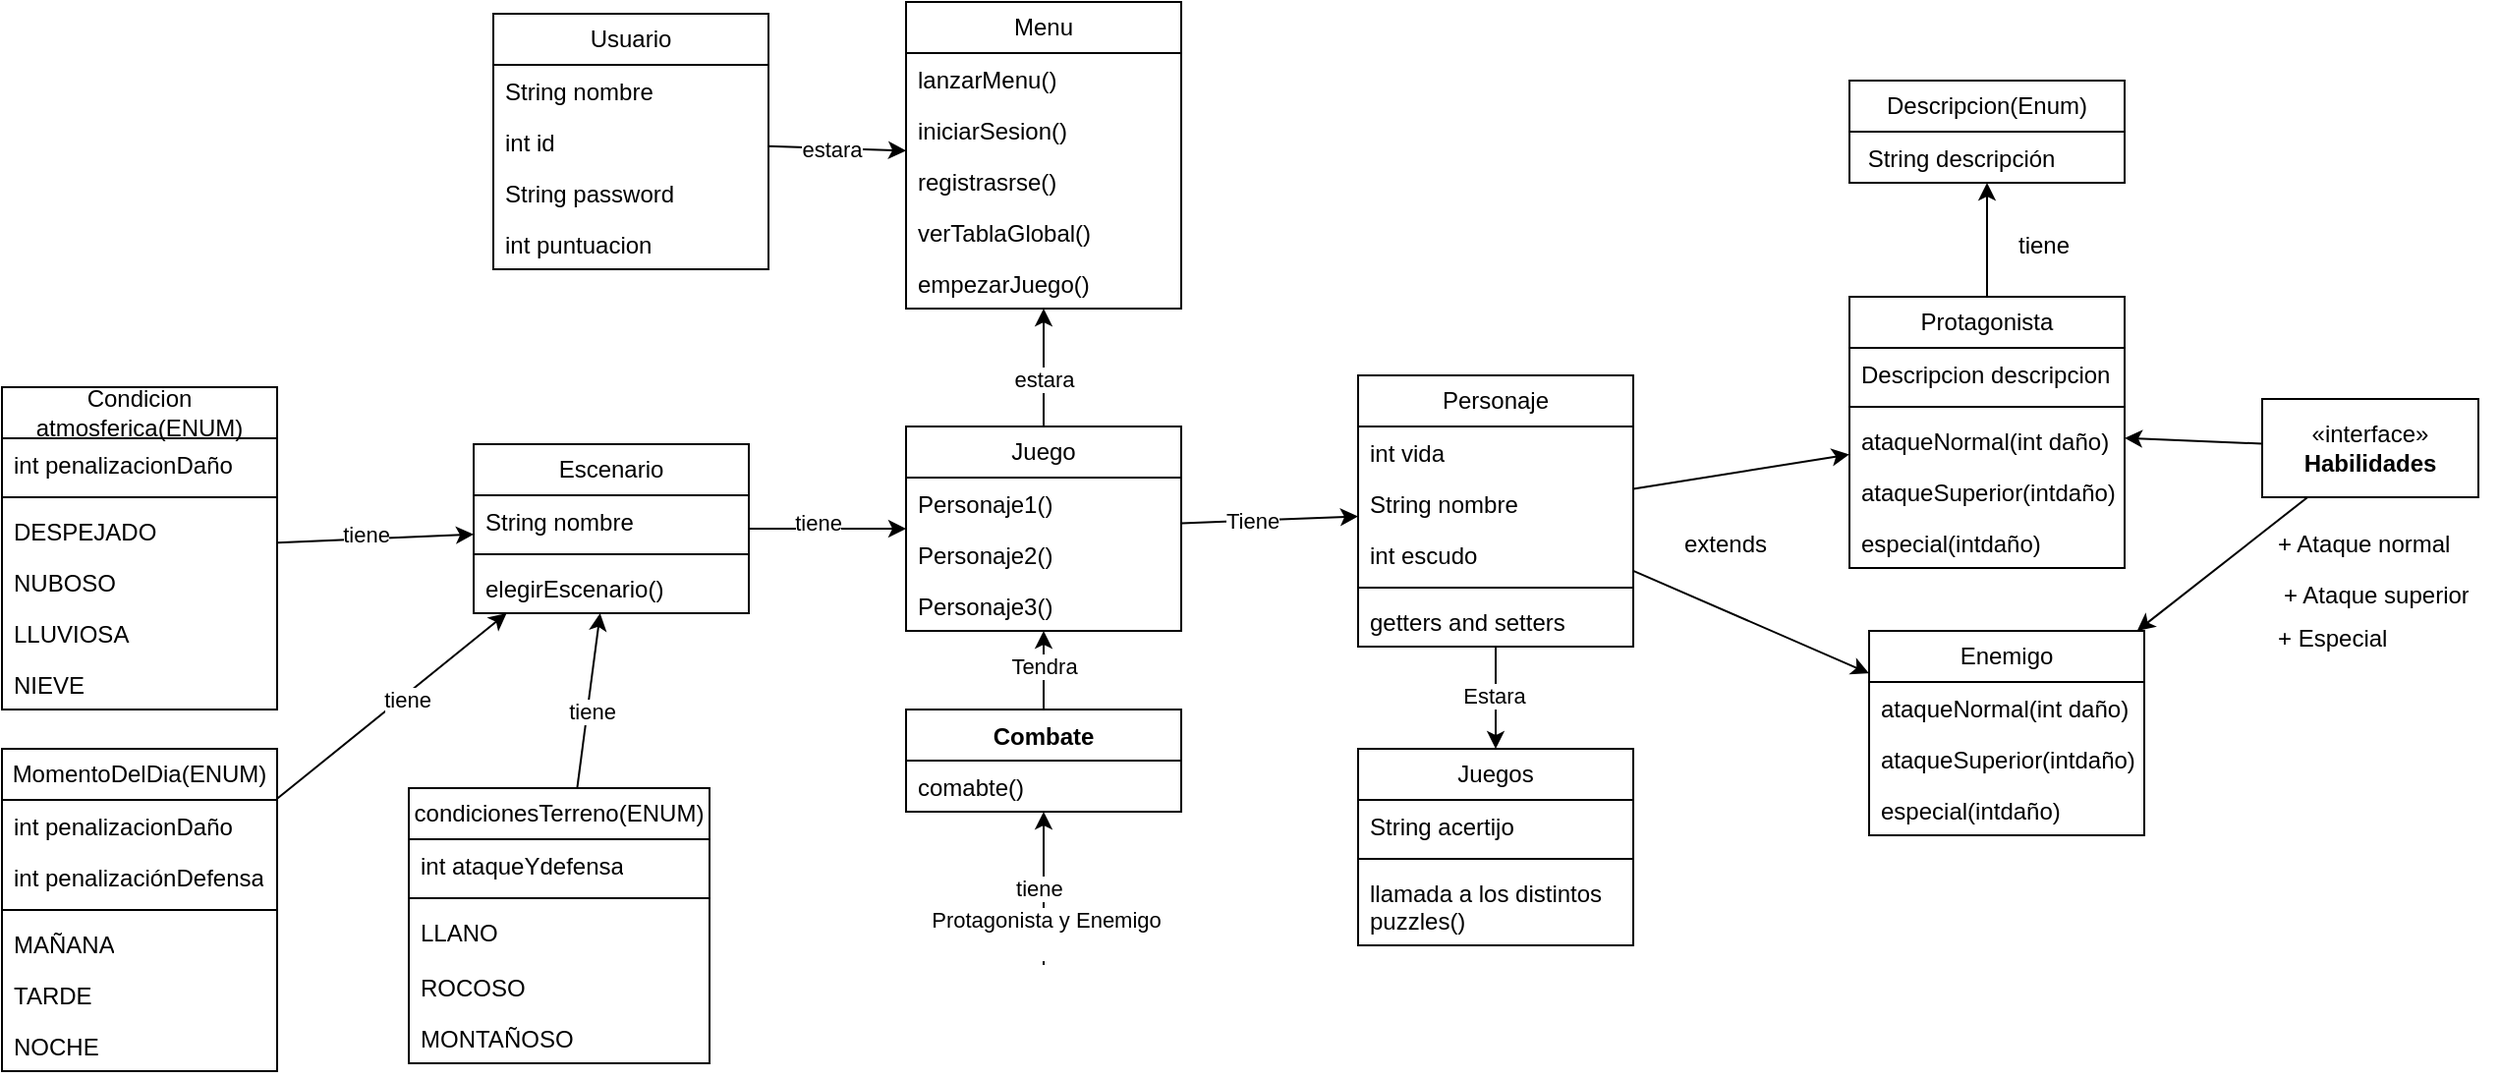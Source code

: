 <mxfile version="24.7.8">
  <diagram id="C5RBs43oDa-KdzZeNtuy" name="Page-1">
    <mxGraphModel dx="1877" dy="1790" grid="1" gridSize="10" guides="1" tooltips="1" connect="1" arrows="1" fold="1" page="1" pageScale="1" pageWidth="827" pageHeight="1169" math="0" shadow="0">
      <root>
        <mxCell id="WIyWlLk6GJQsqaUBKTNV-0" />
        <mxCell id="WIyWlLk6GJQsqaUBKTNV-1" parent="WIyWlLk6GJQsqaUBKTNV-0" />
        <mxCell id="pbnCbWLpKiS--mXG2L02-18" value="Personaje" style="swimlane;fontStyle=0;childLayout=stackLayout;horizontal=1;startSize=26;fillColor=none;horizontalStack=0;resizeParent=1;resizeParentMax=0;resizeLast=0;collapsible=1;marginBottom=0;whiteSpace=wrap;html=1;" vertex="1" parent="WIyWlLk6GJQsqaUBKTNV-1">
          <mxGeometry x="70" y="130" width="140" height="138" as="geometry" />
        </mxCell>
        <mxCell id="pbnCbWLpKiS--mXG2L02-19" value="int vida" style="text;strokeColor=none;fillColor=none;align=left;verticalAlign=top;spacingLeft=4;spacingRight=4;overflow=hidden;rotatable=0;points=[[0,0.5],[1,0.5]];portConstraint=eastwest;whiteSpace=wrap;html=1;" vertex="1" parent="pbnCbWLpKiS--mXG2L02-18">
          <mxGeometry y="26" width="140" height="26" as="geometry" />
        </mxCell>
        <mxCell id="pbnCbWLpKiS--mXG2L02-54" value="String nombre" style="text;strokeColor=none;fillColor=none;align=left;verticalAlign=top;spacingLeft=4;spacingRight=4;overflow=hidden;rotatable=0;points=[[0,0.5],[1,0.5]];portConstraint=eastwest;whiteSpace=wrap;html=1;" vertex="1" parent="pbnCbWLpKiS--mXG2L02-18">
          <mxGeometry y="52" width="140" height="26" as="geometry" />
        </mxCell>
        <mxCell id="pbnCbWLpKiS--mXG2L02-20" value="int escudo" style="text;strokeColor=none;fillColor=none;align=left;verticalAlign=top;spacingLeft=4;spacingRight=4;overflow=hidden;rotatable=0;points=[[0,0.5],[1,0.5]];portConstraint=eastwest;whiteSpace=wrap;html=1;" vertex="1" parent="pbnCbWLpKiS--mXG2L02-18">
          <mxGeometry y="78" width="140" height="26" as="geometry" />
        </mxCell>
        <mxCell id="pbnCbWLpKiS--mXG2L02-55" value="" style="line;strokeWidth=1;fillColor=none;align=left;verticalAlign=middle;spacingTop=-1;spacingLeft=3;spacingRight=3;rotatable=0;labelPosition=right;points=[];portConstraint=eastwest;strokeColor=inherit;" vertex="1" parent="pbnCbWLpKiS--mXG2L02-18">
          <mxGeometry y="104" width="140" height="8" as="geometry" />
        </mxCell>
        <mxCell id="pbnCbWLpKiS--mXG2L02-56" value="getters and setters" style="text;strokeColor=none;fillColor=none;align=left;verticalAlign=top;spacingLeft=4;spacingRight=4;overflow=hidden;rotatable=0;points=[[0,0.5],[1,0.5]];portConstraint=eastwest;whiteSpace=wrap;html=1;" vertex="1" parent="pbnCbWLpKiS--mXG2L02-18">
          <mxGeometry y="112" width="140" height="26" as="geometry" />
        </mxCell>
        <mxCell id="pbnCbWLpKiS--mXG2L02-60" style="edgeStyle=orthogonalEdgeStyle;rounded=0;orthogonalLoop=1;jettySize=auto;html=1;exitX=0.5;exitY=0;exitDx=0;exitDy=0;" edge="1" parent="WIyWlLk6GJQsqaUBKTNV-1" source="pbnCbWLpKiS--mXG2L02-22" target="pbnCbWLpKiS--mXG2L02-37">
          <mxGeometry relative="1" as="geometry" />
        </mxCell>
        <mxCell id="pbnCbWLpKiS--mXG2L02-22" value="Protagonista" style="swimlane;fontStyle=0;childLayout=stackLayout;horizontal=1;startSize=26;fillColor=none;horizontalStack=0;resizeParent=1;resizeParentMax=0;resizeLast=0;collapsible=1;marginBottom=0;whiteSpace=wrap;html=1;" vertex="1" parent="WIyWlLk6GJQsqaUBKTNV-1">
          <mxGeometry x="320" y="90" width="140" height="138" as="geometry" />
        </mxCell>
        <mxCell id="pbnCbWLpKiS--mXG2L02-61" value="Descripcion descripcion" style="text;strokeColor=none;fillColor=none;align=left;verticalAlign=top;spacingLeft=4;spacingRight=4;overflow=hidden;rotatable=0;points=[[0,0.5],[1,0.5]];portConstraint=eastwest;whiteSpace=wrap;html=1;" vertex="1" parent="pbnCbWLpKiS--mXG2L02-22">
          <mxGeometry y="26" width="140" height="26" as="geometry" />
        </mxCell>
        <mxCell id="pbnCbWLpKiS--mXG2L02-62" value="" style="line;strokeWidth=1;fillColor=none;align=left;verticalAlign=middle;spacingTop=-1;spacingLeft=3;spacingRight=3;rotatable=0;labelPosition=right;points=[];portConstraint=eastwest;strokeColor=inherit;" vertex="1" parent="pbnCbWLpKiS--mXG2L02-22">
          <mxGeometry y="52" width="140" height="8" as="geometry" />
        </mxCell>
        <mxCell id="pbnCbWLpKiS--mXG2L02-63" value="ataqueNormal(int daño)" style="text;strokeColor=none;fillColor=none;align=left;verticalAlign=top;spacingLeft=4;spacingRight=4;overflow=hidden;rotatable=0;points=[[0,0.5],[1,0.5]];portConstraint=eastwest;whiteSpace=wrap;html=1;" vertex="1" parent="pbnCbWLpKiS--mXG2L02-22">
          <mxGeometry y="60" width="140" height="26" as="geometry" />
        </mxCell>
        <mxCell id="pbnCbWLpKiS--mXG2L02-64" value="ataqueSuperior(intdaño)&lt;div&gt;&lt;br&gt;&lt;/div&gt;" style="text;strokeColor=none;fillColor=none;align=left;verticalAlign=top;spacingLeft=4;spacingRight=4;overflow=hidden;rotatable=0;points=[[0,0.5],[1,0.5]];portConstraint=eastwest;whiteSpace=wrap;html=1;" vertex="1" parent="pbnCbWLpKiS--mXG2L02-22">
          <mxGeometry y="86" width="140" height="26" as="geometry" />
        </mxCell>
        <mxCell id="pbnCbWLpKiS--mXG2L02-65" value="especial(intdaño)" style="text;strokeColor=none;fillColor=none;align=left;verticalAlign=top;spacingLeft=4;spacingRight=4;overflow=hidden;rotatable=0;points=[[0,0.5],[1,0.5]];portConstraint=eastwest;whiteSpace=wrap;html=1;" vertex="1" parent="pbnCbWLpKiS--mXG2L02-22">
          <mxGeometry y="112" width="140" height="26" as="geometry" />
        </mxCell>
        <mxCell id="pbnCbWLpKiS--mXG2L02-27" value="" style="endArrow=classic;html=1;rounded=0;" edge="1" parent="WIyWlLk6GJQsqaUBKTNV-1" source="pbnCbWLpKiS--mXG2L02-18" target="pbnCbWLpKiS--mXG2L02-22">
          <mxGeometry width="50" height="50" relative="1" as="geometry">
            <mxPoint x="210" y="160" as="sourcePoint" />
            <mxPoint x="260" y="110" as="targetPoint" />
          </mxGeometry>
        </mxCell>
        <mxCell id="pbnCbWLpKiS--mXG2L02-28" value="extends" style="text;strokeColor=none;fillColor=none;align=left;verticalAlign=top;spacingLeft=4;spacingRight=4;overflow=hidden;rotatable=0;points=[[0,0.5],[1,0.5]];portConstraint=eastwest;whiteSpace=wrap;html=1;" vertex="1" parent="WIyWlLk6GJQsqaUBKTNV-1">
          <mxGeometry x="230" y="202" width="58" height="26" as="geometry" />
        </mxCell>
        <mxCell id="pbnCbWLpKiS--mXG2L02-37" value="Descripcion(Enum)" style="swimlane;fontStyle=0;childLayout=stackLayout;horizontal=1;startSize=26;fillColor=none;horizontalStack=0;resizeParent=1;resizeParentMax=0;resizeLast=0;collapsible=1;marginBottom=0;whiteSpace=wrap;html=1;" vertex="1" parent="WIyWlLk6GJQsqaUBKTNV-1">
          <mxGeometry x="320" y="-20" width="140" height="52" as="geometry" />
        </mxCell>
        <mxCell id="pbnCbWLpKiS--mXG2L02-40" value="&amp;nbsp;String descripción" style="text;strokeColor=none;fillColor=none;align=left;verticalAlign=top;spacingLeft=4;spacingRight=4;overflow=hidden;rotatable=0;points=[[0,0.5],[1,0.5]];portConstraint=eastwest;whiteSpace=wrap;html=1;" vertex="1" parent="pbnCbWLpKiS--mXG2L02-37">
          <mxGeometry y="26" width="140" height="26" as="geometry" />
        </mxCell>
        <mxCell id="pbnCbWLpKiS--mXG2L02-41" value="Enemigo" style="swimlane;fontStyle=0;childLayout=stackLayout;horizontal=1;startSize=26;fillColor=none;horizontalStack=0;resizeParent=1;resizeParentMax=0;resizeLast=0;collapsible=1;marginBottom=0;whiteSpace=wrap;html=1;" vertex="1" parent="WIyWlLk6GJQsqaUBKTNV-1">
          <mxGeometry x="330" y="260" width="140" height="104" as="geometry" />
        </mxCell>
        <mxCell id="pbnCbWLpKiS--mXG2L02-66" value="ataqueNormal(int daño)" style="text;strokeColor=none;fillColor=none;align=left;verticalAlign=top;spacingLeft=4;spacingRight=4;overflow=hidden;rotatable=0;points=[[0,0.5],[1,0.5]];portConstraint=eastwest;whiteSpace=wrap;html=1;" vertex="1" parent="pbnCbWLpKiS--mXG2L02-41">
          <mxGeometry y="26" width="140" height="26" as="geometry" />
        </mxCell>
        <mxCell id="pbnCbWLpKiS--mXG2L02-67" value="ataqueSuperior(intdaño)&lt;div&gt;&lt;br&gt;&lt;/div&gt;" style="text;strokeColor=none;fillColor=none;align=left;verticalAlign=top;spacingLeft=4;spacingRight=4;overflow=hidden;rotatable=0;points=[[0,0.5],[1,0.5]];portConstraint=eastwest;whiteSpace=wrap;html=1;" vertex="1" parent="pbnCbWLpKiS--mXG2L02-41">
          <mxGeometry y="52" width="140" height="26" as="geometry" />
        </mxCell>
        <mxCell id="pbnCbWLpKiS--mXG2L02-68" value="especial(intdaño)" style="text;strokeColor=none;fillColor=none;align=left;verticalAlign=top;spacingLeft=4;spacingRight=4;overflow=hidden;rotatable=0;points=[[0,0.5],[1,0.5]];portConstraint=eastwest;whiteSpace=wrap;html=1;" vertex="1" parent="pbnCbWLpKiS--mXG2L02-41">
          <mxGeometry y="78" width="140" height="26" as="geometry" />
        </mxCell>
        <mxCell id="pbnCbWLpKiS--mXG2L02-45" value="" style="endArrow=classic;html=1;rounded=0;" edge="1" parent="WIyWlLk6GJQsqaUBKTNV-1" source="pbnCbWLpKiS--mXG2L02-18" target="pbnCbWLpKiS--mXG2L02-41">
          <mxGeometry width="50" height="50" relative="1" as="geometry">
            <mxPoint x="210" y="230" as="sourcePoint" />
            <mxPoint x="260" y="180" as="targetPoint" />
          </mxGeometry>
        </mxCell>
        <mxCell id="pbnCbWLpKiS--mXG2L02-47" value="«interface»&lt;br&gt;&lt;b&gt;Habilidades&lt;/b&gt;" style="html=1;whiteSpace=wrap;" vertex="1" parent="WIyWlLk6GJQsqaUBKTNV-1">
          <mxGeometry x="530" y="142" width="110" height="50" as="geometry" />
        </mxCell>
        <mxCell id="pbnCbWLpKiS--mXG2L02-48" value="" style="endArrow=classic;html=1;rounded=0;" edge="1" parent="WIyWlLk6GJQsqaUBKTNV-1" source="pbnCbWLpKiS--mXG2L02-47" target="pbnCbWLpKiS--mXG2L02-41">
          <mxGeometry width="50" height="50" relative="1" as="geometry">
            <mxPoint x="480" y="200" as="sourcePoint" />
            <mxPoint x="530" y="150" as="targetPoint" />
          </mxGeometry>
        </mxCell>
        <mxCell id="pbnCbWLpKiS--mXG2L02-49" value="" style="endArrow=classic;html=1;rounded=0;" edge="1" parent="WIyWlLk6GJQsqaUBKTNV-1" source="pbnCbWLpKiS--mXG2L02-47" target="pbnCbWLpKiS--mXG2L02-22">
          <mxGeometry width="50" height="50" relative="1" as="geometry">
            <mxPoint x="470" y="130" as="sourcePoint" />
            <mxPoint x="520" y="80" as="targetPoint" />
          </mxGeometry>
        </mxCell>
        <mxCell id="pbnCbWLpKiS--mXG2L02-51" value="+ Ataque normal" style="text;strokeColor=none;fillColor=none;align=left;verticalAlign=top;spacingLeft=4;spacingRight=4;overflow=hidden;rotatable=0;points=[[0,0.5],[1,0.5]];portConstraint=eastwest;whiteSpace=wrap;html=1;" vertex="1" parent="WIyWlLk6GJQsqaUBKTNV-1">
          <mxGeometry x="532" y="202" width="100" height="26" as="geometry" />
        </mxCell>
        <mxCell id="pbnCbWLpKiS--mXG2L02-52" value="+ Ataque superior" style="text;strokeColor=none;fillColor=none;align=left;verticalAlign=top;spacingLeft=4;spacingRight=4;overflow=hidden;rotatable=0;points=[[0,0.5],[1,0.5]];portConstraint=eastwest;whiteSpace=wrap;html=1;" vertex="1" parent="WIyWlLk6GJQsqaUBKTNV-1">
          <mxGeometry x="535" y="228" width="115" height="22" as="geometry" />
        </mxCell>
        <mxCell id="pbnCbWLpKiS--mXG2L02-53" value="+ Especial" style="text;strokeColor=none;fillColor=none;align=left;verticalAlign=top;spacingLeft=4;spacingRight=4;overflow=hidden;rotatable=0;points=[[0,0.5],[1,0.5]];portConstraint=eastwest;whiteSpace=wrap;html=1;" vertex="1" parent="WIyWlLk6GJQsqaUBKTNV-1">
          <mxGeometry x="532" y="250" width="100" height="26" as="geometry" />
        </mxCell>
        <mxCell id="pbnCbWLpKiS--mXG2L02-59" value="tiene&lt;div&gt;&lt;br&gt;&lt;/div&gt;" style="text;strokeColor=none;fillColor=none;align=left;verticalAlign=top;spacingLeft=4;spacingRight=4;overflow=hidden;rotatable=0;points=[[0,0.5],[1,0.5]];portConstraint=eastwest;whiteSpace=wrap;html=1;" vertex="1" parent="WIyWlLk6GJQsqaUBKTNV-1">
          <mxGeometry x="400" y="50" width="100" height="26" as="geometry" />
        </mxCell>
        <mxCell id="pbnCbWLpKiS--mXG2L02-73" value="Juegos" style="swimlane;fontStyle=0;childLayout=stackLayout;horizontal=1;startSize=26;fillColor=none;horizontalStack=0;resizeParent=1;resizeParentMax=0;resizeLast=0;collapsible=1;marginBottom=0;whiteSpace=wrap;html=1;" vertex="1" parent="WIyWlLk6GJQsqaUBKTNV-1">
          <mxGeometry x="70" y="320" width="140" height="100" as="geometry" />
        </mxCell>
        <mxCell id="pbnCbWLpKiS--mXG2L02-74" value="String acertijo" style="text;strokeColor=none;fillColor=none;align=left;verticalAlign=top;spacingLeft=4;spacingRight=4;overflow=hidden;rotatable=0;points=[[0,0.5],[1,0.5]];portConstraint=eastwest;whiteSpace=wrap;html=1;" vertex="1" parent="pbnCbWLpKiS--mXG2L02-73">
          <mxGeometry y="26" width="140" height="26" as="geometry" />
        </mxCell>
        <mxCell id="pbnCbWLpKiS--mXG2L02-78" value="" style="line;strokeWidth=1;fillColor=none;align=left;verticalAlign=middle;spacingTop=-1;spacingLeft=3;spacingRight=3;rotatable=0;labelPosition=right;points=[];portConstraint=eastwest;strokeColor=inherit;" vertex="1" parent="pbnCbWLpKiS--mXG2L02-73">
          <mxGeometry y="52" width="140" height="8" as="geometry" />
        </mxCell>
        <mxCell id="pbnCbWLpKiS--mXG2L02-76" value="llamada a los distintos puzzles()" style="text;strokeColor=none;fillColor=none;align=left;verticalAlign=top;spacingLeft=4;spacingRight=4;overflow=hidden;rotatable=0;points=[[0,0.5],[1,0.5]];portConstraint=eastwest;whiteSpace=wrap;html=1;" vertex="1" parent="pbnCbWLpKiS--mXG2L02-73">
          <mxGeometry y="60" width="140" height="40" as="geometry" />
        </mxCell>
        <mxCell id="pbnCbWLpKiS--mXG2L02-79" value="" style="endArrow=classic;html=1;rounded=0;" edge="1" parent="WIyWlLk6GJQsqaUBKTNV-1" source="pbnCbWLpKiS--mXG2L02-18" target="pbnCbWLpKiS--mXG2L02-73">
          <mxGeometry width="50" height="50" relative="1" as="geometry">
            <mxPoint x="30" y="350" as="sourcePoint" />
            <mxPoint x="80" y="300" as="targetPoint" />
          </mxGeometry>
        </mxCell>
        <mxCell id="pbnCbWLpKiS--mXG2L02-80" value="Estara" style="edgeLabel;html=1;align=center;verticalAlign=middle;resizable=0;points=[];" vertex="1" connectable="0" parent="pbnCbWLpKiS--mXG2L02-79">
          <mxGeometry x="-0.054" y="-1" relative="1" as="geometry">
            <mxPoint as="offset" />
          </mxGeometry>
        </mxCell>
        <mxCell id="pbnCbWLpKiS--mXG2L02-81" value="Menu" style="swimlane;fontStyle=0;childLayout=stackLayout;horizontal=1;startSize=26;fillColor=none;horizontalStack=0;resizeParent=1;resizeParentMax=0;resizeLast=0;collapsible=1;marginBottom=0;whiteSpace=wrap;html=1;" vertex="1" parent="WIyWlLk6GJQsqaUBKTNV-1">
          <mxGeometry x="-160" y="-60" width="140" height="156" as="geometry" />
        </mxCell>
        <mxCell id="pbnCbWLpKiS--mXG2L02-82" value="lanzarMenu()" style="text;strokeColor=none;fillColor=none;align=left;verticalAlign=top;spacingLeft=4;spacingRight=4;overflow=hidden;rotatable=0;points=[[0,0.5],[1,0.5]];portConstraint=eastwest;whiteSpace=wrap;html=1;" vertex="1" parent="pbnCbWLpKiS--mXG2L02-81">
          <mxGeometry y="26" width="140" height="26" as="geometry" />
        </mxCell>
        <mxCell id="pbnCbWLpKiS--mXG2L02-87" value="iniciarSesion()" style="text;strokeColor=none;fillColor=none;align=left;verticalAlign=top;spacingLeft=4;spacingRight=4;overflow=hidden;rotatable=0;points=[[0,0.5],[1,0.5]];portConstraint=eastwest;whiteSpace=wrap;html=1;" vertex="1" parent="pbnCbWLpKiS--mXG2L02-81">
          <mxGeometry y="52" width="140" height="26" as="geometry" />
        </mxCell>
        <mxCell id="pbnCbWLpKiS--mXG2L02-88" value="registrasrse()" style="text;strokeColor=none;fillColor=none;align=left;verticalAlign=top;spacingLeft=4;spacingRight=4;overflow=hidden;rotatable=0;points=[[0,0.5],[1,0.5]];portConstraint=eastwest;whiteSpace=wrap;html=1;" vertex="1" parent="pbnCbWLpKiS--mXG2L02-81">
          <mxGeometry y="78" width="140" height="26" as="geometry" />
        </mxCell>
        <mxCell id="pbnCbWLpKiS--mXG2L02-89" value="verTablaGlobal()" style="text;strokeColor=none;fillColor=none;align=left;verticalAlign=top;spacingLeft=4;spacingRight=4;overflow=hidden;rotatable=0;points=[[0,0.5],[1,0.5]];portConstraint=eastwest;whiteSpace=wrap;html=1;" vertex="1" parent="pbnCbWLpKiS--mXG2L02-81">
          <mxGeometry y="104" width="140" height="26" as="geometry" />
        </mxCell>
        <mxCell id="pbnCbWLpKiS--mXG2L02-86" value="empezarJuego()" style="text;strokeColor=none;fillColor=none;align=left;verticalAlign=top;spacingLeft=4;spacingRight=4;overflow=hidden;rotatable=0;points=[[0,0.5],[1,0.5]];portConstraint=eastwest;whiteSpace=wrap;html=1;" vertex="1" parent="pbnCbWLpKiS--mXG2L02-81">
          <mxGeometry y="130" width="140" height="26" as="geometry" />
        </mxCell>
        <mxCell id="pbnCbWLpKiS--mXG2L02-90" value="Usuario" style="swimlane;fontStyle=0;childLayout=stackLayout;horizontal=1;startSize=26;fillColor=none;horizontalStack=0;resizeParent=1;resizeParentMax=0;resizeLast=0;collapsible=1;marginBottom=0;whiteSpace=wrap;html=1;" vertex="1" parent="WIyWlLk6GJQsqaUBKTNV-1">
          <mxGeometry x="-370" y="-54" width="140" height="130" as="geometry" />
        </mxCell>
        <mxCell id="pbnCbWLpKiS--mXG2L02-91" value="String nombre" style="text;strokeColor=none;fillColor=none;align=left;verticalAlign=top;spacingLeft=4;spacingRight=4;overflow=hidden;rotatable=0;points=[[0,0.5],[1,0.5]];portConstraint=eastwest;whiteSpace=wrap;html=1;" vertex="1" parent="pbnCbWLpKiS--mXG2L02-90">
          <mxGeometry y="26" width="140" height="26" as="geometry" />
        </mxCell>
        <mxCell id="pbnCbWLpKiS--mXG2L02-92" value="int id" style="text;strokeColor=none;fillColor=none;align=left;verticalAlign=top;spacingLeft=4;spacingRight=4;overflow=hidden;rotatable=0;points=[[0,0.5],[1,0.5]];portConstraint=eastwest;whiteSpace=wrap;html=1;" vertex="1" parent="pbnCbWLpKiS--mXG2L02-90">
          <mxGeometry y="52" width="140" height="26" as="geometry" />
        </mxCell>
        <mxCell id="pbnCbWLpKiS--mXG2L02-93" value="String password" style="text;strokeColor=none;fillColor=none;align=left;verticalAlign=top;spacingLeft=4;spacingRight=4;overflow=hidden;rotatable=0;points=[[0,0.5],[1,0.5]];portConstraint=eastwest;whiteSpace=wrap;html=1;" vertex="1" parent="pbnCbWLpKiS--mXG2L02-90">
          <mxGeometry y="78" width="140" height="26" as="geometry" />
        </mxCell>
        <mxCell id="pbnCbWLpKiS--mXG2L02-94" value="int puntuacion" style="text;strokeColor=none;fillColor=none;align=left;verticalAlign=top;spacingLeft=4;spacingRight=4;overflow=hidden;rotatable=0;points=[[0,0.5],[1,0.5]];portConstraint=eastwest;whiteSpace=wrap;html=1;" vertex="1" parent="pbnCbWLpKiS--mXG2L02-90">
          <mxGeometry y="104" width="140" height="26" as="geometry" />
        </mxCell>
        <mxCell id="pbnCbWLpKiS--mXG2L02-96" value="" style="endArrow=classic;html=1;rounded=0;" edge="1" parent="WIyWlLk6GJQsqaUBKTNV-1" source="pbnCbWLpKiS--mXG2L02-90" target="pbnCbWLpKiS--mXG2L02-81">
          <mxGeometry width="50" height="50" relative="1" as="geometry">
            <mxPoint x="-10" y="30" as="sourcePoint" />
            <mxPoint x="40" y="-20" as="targetPoint" />
          </mxGeometry>
        </mxCell>
        <mxCell id="pbnCbWLpKiS--mXG2L02-97" value="estara" style="edgeLabel;html=1;align=center;verticalAlign=middle;resizable=0;points=[];" vertex="1" connectable="0" parent="pbnCbWLpKiS--mXG2L02-96">
          <mxGeometry x="-0.095" relative="1" as="geometry">
            <mxPoint as="offset" />
          </mxGeometry>
        </mxCell>
        <mxCell id="pbnCbWLpKiS--mXG2L02-98" value="Juego" style="swimlane;fontStyle=0;childLayout=stackLayout;horizontal=1;startSize=26;fillColor=none;horizontalStack=0;resizeParent=1;resizeParentMax=0;resizeLast=0;collapsible=1;marginBottom=0;whiteSpace=wrap;html=1;" vertex="1" parent="WIyWlLk6GJQsqaUBKTNV-1">
          <mxGeometry x="-160" y="156" width="140" height="104" as="geometry" />
        </mxCell>
        <mxCell id="pbnCbWLpKiS--mXG2L02-99" value="Personaje1()" style="text;strokeColor=none;fillColor=none;align=left;verticalAlign=top;spacingLeft=4;spacingRight=4;overflow=hidden;rotatable=0;points=[[0,0.5],[1,0.5]];portConstraint=eastwest;whiteSpace=wrap;html=1;" vertex="1" parent="pbnCbWLpKiS--mXG2L02-98">
          <mxGeometry y="26" width="140" height="26" as="geometry" />
        </mxCell>
        <mxCell id="pbnCbWLpKiS--mXG2L02-110" value="Personaje2()" style="text;strokeColor=none;fillColor=none;align=left;verticalAlign=top;spacingLeft=4;spacingRight=4;overflow=hidden;rotatable=0;points=[[0,0.5],[1,0.5]];portConstraint=eastwest;whiteSpace=wrap;html=1;" vertex="1" parent="pbnCbWLpKiS--mXG2L02-98">
          <mxGeometry y="52" width="140" height="26" as="geometry" />
        </mxCell>
        <mxCell id="pbnCbWLpKiS--mXG2L02-111" value="Personaje3()" style="text;strokeColor=none;fillColor=none;align=left;verticalAlign=top;spacingLeft=4;spacingRight=4;overflow=hidden;rotatable=0;points=[[0,0.5],[1,0.5]];portConstraint=eastwest;whiteSpace=wrap;html=1;" vertex="1" parent="pbnCbWLpKiS--mXG2L02-98">
          <mxGeometry y="78" width="140" height="26" as="geometry" />
        </mxCell>
        <mxCell id="pbnCbWLpKiS--mXG2L02-103" value="" style="endArrow=classic;html=1;rounded=0;" edge="1" parent="WIyWlLk6GJQsqaUBKTNV-1" source="pbnCbWLpKiS--mXG2L02-98" target="pbnCbWLpKiS--mXG2L02-81">
          <mxGeometry width="50" height="50" relative="1" as="geometry">
            <mxPoint x="-210" y="170" as="sourcePoint" />
            <mxPoint x="-160" y="120" as="targetPoint" />
          </mxGeometry>
        </mxCell>
        <mxCell id="pbnCbWLpKiS--mXG2L02-104" value="estara" style="edgeLabel;html=1;align=center;verticalAlign=middle;resizable=0;points=[];" vertex="1" connectable="0" parent="pbnCbWLpKiS--mXG2L02-103">
          <mxGeometry x="-0.187" relative="1" as="geometry">
            <mxPoint as="offset" />
          </mxGeometry>
        </mxCell>
        <mxCell id="pbnCbWLpKiS--mXG2L02-105" value="Combate" style="swimlane;fontStyle=1;align=center;verticalAlign=top;childLayout=stackLayout;horizontal=1;startSize=26;horizontalStack=0;resizeParent=1;resizeParentMax=0;resizeLast=0;collapsible=1;marginBottom=0;whiteSpace=wrap;html=1;" vertex="1" parent="WIyWlLk6GJQsqaUBKTNV-1">
          <mxGeometry x="-160" y="300" width="140" height="52" as="geometry" />
        </mxCell>
        <mxCell id="pbnCbWLpKiS--mXG2L02-106" value="comabte()" style="text;strokeColor=none;fillColor=none;align=left;verticalAlign=top;spacingLeft=4;spacingRight=4;overflow=hidden;rotatable=0;points=[[0,0.5],[1,0.5]];portConstraint=eastwest;whiteSpace=wrap;html=1;" vertex="1" parent="pbnCbWLpKiS--mXG2L02-105">
          <mxGeometry y="26" width="140" height="26" as="geometry" />
        </mxCell>
        <mxCell id="pbnCbWLpKiS--mXG2L02-112" value="" style="endArrow=classic;html=1;rounded=0;" edge="1" parent="WIyWlLk6GJQsqaUBKTNV-1" source="pbnCbWLpKiS--mXG2L02-105" target="pbnCbWLpKiS--mXG2L02-98">
          <mxGeometry width="50" height="50" relative="1" as="geometry">
            <mxPoint x="-220" y="300" as="sourcePoint" />
            <mxPoint x="-170" y="250" as="targetPoint" />
          </mxGeometry>
        </mxCell>
        <mxCell id="pbnCbWLpKiS--mXG2L02-113" value="Tendra" style="edgeLabel;html=1;align=center;verticalAlign=middle;resizable=0;points=[];" vertex="1" connectable="0" parent="pbnCbWLpKiS--mXG2L02-112">
          <mxGeometry x="0.12" relative="1" as="geometry">
            <mxPoint as="offset" />
          </mxGeometry>
        </mxCell>
        <mxCell id="pbnCbWLpKiS--mXG2L02-118" value="" style="endArrow=classic;html=1;rounded=0;" edge="1" parent="WIyWlLk6GJQsqaUBKTNV-1" source="pbnCbWLpKiS--mXG2L02-98" target="pbnCbWLpKiS--mXG2L02-18">
          <mxGeometry width="50" height="50" relative="1" as="geometry">
            <mxPoint y="190" as="sourcePoint" />
            <mxPoint x="50" y="140" as="targetPoint" />
            <Array as="points" />
          </mxGeometry>
        </mxCell>
        <mxCell id="pbnCbWLpKiS--mXG2L02-119" value="Tiene" style="edgeLabel;html=1;align=center;verticalAlign=middle;resizable=0;points=[];" vertex="1" connectable="0" parent="pbnCbWLpKiS--mXG2L02-118">
          <mxGeometry x="-0.204" relative="1" as="geometry">
            <mxPoint as="offset" />
          </mxGeometry>
        </mxCell>
        <mxCell id="pbnCbWLpKiS--mXG2L02-120" value="Escenario" style="swimlane;fontStyle=0;childLayout=stackLayout;horizontal=1;startSize=26;fillColor=none;horizontalStack=0;resizeParent=1;resizeParentMax=0;resizeLast=0;collapsible=1;marginBottom=0;whiteSpace=wrap;html=1;" vertex="1" parent="WIyWlLk6GJQsqaUBKTNV-1">
          <mxGeometry x="-380" y="165" width="140" height="86" as="geometry" />
        </mxCell>
        <mxCell id="pbnCbWLpKiS--mXG2L02-121" value="String nombre" style="text;strokeColor=none;fillColor=none;align=left;verticalAlign=top;spacingLeft=4;spacingRight=4;overflow=hidden;rotatable=0;points=[[0,0.5],[1,0.5]];portConstraint=eastwest;whiteSpace=wrap;html=1;" vertex="1" parent="pbnCbWLpKiS--mXG2L02-120">
          <mxGeometry y="26" width="140" height="26" as="geometry" />
        </mxCell>
        <mxCell id="pbnCbWLpKiS--mXG2L02-145" value="" style="line;strokeWidth=1;fillColor=none;align=left;verticalAlign=middle;spacingTop=-1;spacingLeft=3;spacingRight=3;rotatable=0;labelPosition=right;points=[];portConstraint=eastwest;strokeColor=inherit;" vertex="1" parent="pbnCbWLpKiS--mXG2L02-120">
          <mxGeometry y="52" width="140" height="8" as="geometry" />
        </mxCell>
        <mxCell id="pbnCbWLpKiS--mXG2L02-122" value="elegirEscenario()" style="text;strokeColor=none;fillColor=none;align=left;verticalAlign=top;spacingLeft=4;spacingRight=4;overflow=hidden;rotatable=0;points=[[0,0.5],[1,0.5]];portConstraint=eastwest;whiteSpace=wrap;html=1;" vertex="1" parent="pbnCbWLpKiS--mXG2L02-120">
          <mxGeometry y="60" width="140" height="26" as="geometry" />
        </mxCell>
        <mxCell id="pbnCbWLpKiS--mXG2L02-124" value="Condicion atmosferica(ENUM)" style="swimlane;fontStyle=0;childLayout=stackLayout;horizontal=1;startSize=26;fillColor=none;horizontalStack=0;resizeParent=1;resizeParentMax=0;resizeLast=0;collapsible=1;marginBottom=0;whiteSpace=wrap;html=1;" vertex="1" parent="WIyWlLk6GJQsqaUBKTNV-1">
          <mxGeometry x="-620" y="136" width="140" height="164" as="geometry" />
        </mxCell>
        <mxCell id="pbnCbWLpKiS--mXG2L02-125" value="int penalizacionDaño" style="text;strokeColor=none;fillColor=none;align=left;verticalAlign=top;spacingLeft=4;spacingRight=4;overflow=hidden;rotatable=0;points=[[0,0.5],[1,0.5]];portConstraint=eastwest;whiteSpace=wrap;html=1;" vertex="1" parent="pbnCbWLpKiS--mXG2L02-124">
          <mxGeometry y="26" width="140" height="26" as="geometry" />
        </mxCell>
        <mxCell id="pbnCbWLpKiS--mXG2L02-128" value="" style="line;strokeWidth=1;fillColor=none;align=left;verticalAlign=middle;spacingTop=-1;spacingLeft=3;spacingRight=3;rotatable=0;labelPosition=right;points=[];portConstraint=eastwest;strokeColor=inherit;" vertex="1" parent="pbnCbWLpKiS--mXG2L02-124">
          <mxGeometry y="52" width="140" height="8" as="geometry" />
        </mxCell>
        <mxCell id="pbnCbWLpKiS--mXG2L02-126" value="DESPEJADO" style="text;strokeColor=none;fillColor=none;align=left;verticalAlign=top;spacingLeft=4;spacingRight=4;overflow=hidden;rotatable=0;points=[[0,0.5],[1,0.5]];portConstraint=eastwest;whiteSpace=wrap;html=1;" vertex="1" parent="pbnCbWLpKiS--mXG2L02-124">
          <mxGeometry y="60" width="140" height="26" as="geometry" />
        </mxCell>
        <mxCell id="pbnCbWLpKiS--mXG2L02-127" value="NUBOSO" style="text;strokeColor=none;fillColor=none;align=left;verticalAlign=top;spacingLeft=4;spacingRight=4;overflow=hidden;rotatable=0;points=[[0,0.5],[1,0.5]];portConstraint=eastwest;whiteSpace=wrap;html=1;" vertex="1" parent="pbnCbWLpKiS--mXG2L02-124">
          <mxGeometry y="86" width="140" height="26" as="geometry" />
        </mxCell>
        <mxCell id="pbnCbWLpKiS--mXG2L02-129" value="LLUVIOSA" style="text;strokeColor=none;fillColor=none;align=left;verticalAlign=top;spacingLeft=4;spacingRight=4;overflow=hidden;rotatable=0;points=[[0,0.5],[1,0.5]];portConstraint=eastwest;whiteSpace=wrap;html=1;" vertex="1" parent="pbnCbWLpKiS--mXG2L02-124">
          <mxGeometry y="112" width="140" height="26" as="geometry" />
        </mxCell>
        <mxCell id="pbnCbWLpKiS--mXG2L02-130" value="NIEVE" style="text;strokeColor=none;fillColor=none;align=left;verticalAlign=top;spacingLeft=4;spacingRight=4;overflow=hidden;rotatable=0;points=[[0,0.5],[1,0.5]];portConstraint=eastwest;whiteSpace=wrap;html=1;" vertex="1" parent="pbnCbWLpKiS--mXG2L02-124">
          <mxGeometry y="138" width="140" height="26" as="geometry" />
        </mxCell>
        <mxCell id="pbnCbWLpKiS--mXG2L02-131" value="MomentoDelDia(ENUM)" style="swimlane;fontStyle=0;childLayout=stackLayout;horizontal=1;startSize=26;fillColor=none;horizontalStack=0;resizeParent=1;resizeParentMax=0;resizeLast=0;collapsible=1;marginBottom=0;whiteSpace=wrap;html=1;" vertex="1" parent="WIyWlLk6GJQsqaUBKTNV-1">
          <mxGeometry x="-620" y="320" width="140" height="164" as="geometry" />
        </mxCell>
        <mxCell id="pbnCbWLpKiS--mXG2L02-132" value="int penalizacionDaño" style="text;strokeColor=none;fillColor=none;align=left;verticalAlign=top;spacingLeft=4;spacingRight=4;overflow=hidden;rotatable=0;points=[[0,0.5],[1,0.5]];portConstraint=eastwest;whiteSpace=wrap;html=1;" vertex="1" parent="pbnCbWLpKiS--mXG2L02-131">
          <mxGeometry y="26" width="140" height="26" as="geometry" />
        </mxCell>
        <mxCell id="pbnCbWLpKiS--mXG2L02-133" value="int penalizaciónDefensa" style="text;strokeColor=none;fillColor=none;align=left;verticalAlign=top;spacingLeft=4;spacingRight=4;overflow=hidden;rotatable=0;points=[[0,0.5],[1,0.5]];portConstraint=eastwest;whiteSpace=wrap;html=1;" vertex="1" parent="pbnCbWLpKiS--mXG2L02-131">
          <mxGeometry y="52" width="140" height="26" as="geometry" />
        </mxCell>
        <mxCell id="pbnCbWLpKiS--mXG2L02-135" value="" style="line;strokeWidth=1;fillColor=none;align=left;verticalAlign=middle;spacingTop=-1;spacingLeft=3;spacingRight=3;rotatable=0;labelPosition=right;points=[];portConstraint=eastwest;strokeColor=inherit;" vertex="1" parent="pbnCbWLpKiS--mXG2L02-131">
          <mxGeometry y="78" width="140" height="8" as="geometry" />
        </mxCell>
        <mxCell id="pbnCbWLpKiS--mXG2L02-134" value="MAÑANA" style="text;strokeColor=none;fillColor=none;align=left;verticalAlign=top;spacingLeft=4;spacingRight=4;overflow=hidden;rotatable=0;points=[[0,0.5],[1,0.5]];portConstraint=eastwest;whiteSpace=wrap;html=1;" vertex="1" parent="pbnCbWLpKiS--mXG2L02-131">
          <mxGeometry y="86" width="140" height="26" as="geometry" />
        </mxCell>
        <mxCell id="pbnCbWLpKiS--mXG2L02-136" value="TARDE" style="text;strokeColor=none;fillColor=none;align=left;verticalAlign=top;spacingLeft=4;spacingRight=4;overflow=hidden;rotatable=0;points=[[0,0.5],[1,0.5]];portConstraint=eastwest;whiteSpace=wrap;html=1;" vertex="1" parent="pbnCbWLpKiS--mXG2L02-131">
          <mxGeometry y="112" width="140" height="26" as="geometry" />
        </mxCell>
        <mxCell id="pbnCbWLpKiS--mXG2L02-137" value="NOCHE" style="text;strokeColor=none;fillColor=none;align=left;verticalAlign=top;spacingLeft=4;spacingRight=4;overflow=hidden;rotatable=0;points=[[0,0.5],[1,0.5]];portConstraint=eastwest;whiteSpace=wrap;html=1;" vertex="1" parent="pbnCbWLpKiS--mXG2L02-131">
          <mxGeometry y="138" width="140" height="26" as="geometry" />
        </mxCell>
        <mxCell id="pbnCbWLpKiS--mXG2L02-138" value="condicionesTerreno(ENUM)" style="swimlane;fontStyle=0;childLayout=stackLayout;horizontal=1;startSize=26;fillColor=none;horizontalStack=0;resizeParent=1;resizeParentMax=0;resizeLast=0;collapsible=1;marginBottom=0;whiteSpace=wrap;html=1;" vertex="1" parent="WIyWlLk6GJQsqaUBKTNV-1">
          <mxGeometry x="-413" y="340" width="153" height="140" as="geometry" />
        </mxCell>
        <mxCell id="pbnCbWLpKiS--mXG2L02-139" value="int ataqueYdefensa" style="text;strokeColor=none;fillColor=none;align=left;verticalAlign=top;spacingLeft=4;spacingRight=4;overflow=hidden;rotatable=0;points=[[0,0.5],[1,0.5]];portConstraint=eastwest;whiteSpace=wrap;html=1;" vertex="1" parent="pbnCbWLpKiS--mXG2L02-138">
          <mxGeometry y="26" width="153" height="26" as="geometry" />
        </mxCell>
        <mxCell id="pbnCbWLpKiS--mXG2L02-143" value="" style="line;strokeWidth=1;fillColor=none;align=left;verticalAlign=middle;spacingTop=-1;spacingLeft=3;spacingRight=3;rotatable=0;labelPosition=right;points=[];portConstraint=eastwest;strokeColor=inherit;" vertex="1" parent="pbnCbWLpKiS--mXG2L02-138">
          <mxGeometry y="52" width="153" height="8" as="geometry" />
        </mxCell>
        <mxCell id="pbnCbWLpKiS--mXG2L02-140" value="LLANO" style="text;strokeColor=none;fillColor=none;align=left;verticalAlign=top;spacingLeft=4;spacingRight=4;overflow=hidden;rotatable=0;points=[[0,0.5],[1,0.5]];portConstraint=eastwest;whiteSpace=wrap;html=1;" vertex="1" parent="pbnCbWLpKiS--mXG2L02-138">
          <mxGeometry y="60" width="153" height="28" as="geometry" />
        </mxCell>
        <mxCell id="pbnCbWLpKiS--mXG2L02-141" value="ROCOSO" style="text;strokeColor=none;fillColor=none;align=left;verticalAlign=top;spacingLeft=4;spacingRight=4;overflow=hidden;rotatable=0;points=[[0,0.5],[1,0.5]];portConstraint=eastwest;whiteSpace=wrap;html=1;" vertex="1" parent="pbnCbWLpKiS--mXG2L02-138">
          <mxGeometry y="88" width="153" height="26" as="geometry" />
        </mxCell>
        <mxCell id="pbnCbWLpKiS--mXG2L02-144" value="MONTAÑOSO" style="text;strokeColor=none;fillColor=none;align=left;verticalAlign=top;spacingLeft=4;spacingRight=4;overflow=hidden;rotatable=0;points=[[0,0.5],[1,0.5]];portConstraint=eastwest;whiteSpace=wrap;html=1;" vertex="1" parent="pbnCbWLpKiS--mXG2L02-138">
          <mxGeometry y="114" width="153" height="26" as="geometry" />
        </mxCell>
        <mxCell id="pbnCbWLpKiS--mXG2L02-146" value="" style="endArrow=classic;html=1;rounded=0;" edge="1" parent="WIyWlLk6GJQsqaUBKTNV-1" source="pbnCbWLpKiS--mXG2L02-124" target="pbnCbWLpKiS--mXG2L02-120">
          <mxGeometry width="50" height="50" relative="1" as="geometry">
            <mxPoint x="-470" y="180" as="sourcePoint" />
            <mxPoint x="-420" y="130" as="targetPoint" />
          </mxGeometry>
        </mxCell>
        <mxCell id="pbnCbWLpKiS--mXG2L02-149" value="tiene" style="edgeLabel;html=1;align=center;verticalAlign=middle;resizable=0;points=[];" vertex="1" connectable="0" parent="pbnCbWLpKiS--mXG2L02-146">
          <mxGeometry x="-0.114" y="2" relative="1" as="geometry">
            <mxPoint as="offset" />
          </mxGeometry>
        </mxCell>
        <mxCell id="pbnCbWLpKiS--mXG2L02-147" value="" style="endArrow=classic;html=1;rounded=0;" edge="1" parent="WIyWlLk6GJQsqaUBKTNV-1" source="pbnCbWLpKiS--mXG2L02-131" target="pbnCbWLpKiS--mXG2L02-120">
          <mxGeometry width="50" height="50" relative="1" as="geometry">
            <mxPoint x="-460" y="320" as="sourcePoint" />
            <mxPoint x="-410" y="270" as="targetPoint" />
          </mxGeometry>
        </mxCell>
        <mxCell id="pbnCbWLpKiS--mXG2L02-150" value="tiene" style="edgeLabel;html=1;align=center;verticalAlign=middle;resizable=0;points=[];" vertex="1" connectable="0" parent="pbnCbWLpKiS--mXG2L02-147">
          <mxGeometry x="0.109" y="-2" relative="1" as="geometry">
            <mxPoint as="offset" />
          </mxGeometry>
        </mxCell>
        <mxCell id="pbnCbWLpKiS--mXG2L02-148" value="" style="endArrow=classic;html=1;rounded=0;" edge="1" parent="WIyWlLk6GJQsqaUBKTNV-1" source="pbnCbWLpKiS--mXG2L02-138" target="pbnCbWLpKiS--mXG2L02-120">
          <mxGeometry width="50" height="50" relative="1" as="geometry">
            <mxPoint x="-390" y="340" as="sourcePoint" />
            <mxPoint x="-340" y="290" as="targetPoint" />
          </mxGeometry>
        </mxCell>
        <mxCell id="pbnCbWLpKiS--mXG2L02-151" value="tiene" style="edgeLabel;html=1;align=center;verticalAlign=middle;resizable=0;points=[];" vertex="1" connectable="0" parent="pbnCbWLpKiS--mXG2L02-148">
          <mxGeometry x="-0.125" y="-2" relative="1" as="geometry">
            <mxPoint as="offset" />
          </mxGeometry>
        </mxCell>
        <mxCell id="pbnCbWLpKiS--mXG2L02-153" value="" style="endArrow=classic;html=1;rounded=0;" edge="1" parent="WIyWlLk6GJQsqaUBKTNV-1" source="pbnCbWLpKiS--mXG2L02-120" target="pbnCbWLpKiS--mXG2L02-98">
          <mxGeometry width="50" height="50" relative="1" as="geometry">
            <mxPoint x="-270" y="170" as="sourcePoint" />
            <mxPoint x="-220" y="120" as="targetPoint" />
          </mxGeometry>
        </mxCell>
        <mxCell id="pbnCbWLpKiS--mXG2L02-154" value="tiene" style="edgeLabel;html=1;align=center;verticalAlign=middle;resizable=0;points=[];" vertex="1" connectable="0" parent="pbnCbWLpKiS--mXG2L02-153">
          <mxGeometry x="-0.125" y="3" relative="1" as="geometry">
            <mxPoint as="offset" />
          </mxGeometry>
        </mxCell>
        <mxCell id="pbnCbWLpKiS--mXG2L02-155" value="" style="endArrow=classic;html=1;rounded=0;" edge="1" parent="WIyWlLk6GJQsqaUBKTNV-1" target="pbnCbWLpKiS--mXG2L02-105">
          <mxGeometry width="50" height="50" relative="1" as="geometry">
            <mxPoint x="-90" y="430" as="sourcePoint" />
            <mxPoint x="-60" y="390" as="targetPoint" />
          </mxGeometry>
        </mxCell>
        <mxCell id="pbnCbWLpKiS--mXG2L02-156" value="tiene&amp;nbsp;" style="edgeLabel;html=1;align=center;verticalAlign=middle;resizable=0;points=[];" vertex="1" connectable="0" parent="pbnCbWLpKiS--mXG2L02-155">
          <mxGeometry x="-0.005" y="1" relative="1" as="geometry">
            <mxPoint as="offset" />
          </mxGeometry>
        </mxCell>
        <mxCell id="pbnCbWLpKiS--mXG2L02-157" value="Protagonista y Enemigo&lt;div&gt;&lt;br&gt;&lt;/div&gt;" style="edgeLabel;html=1;align=center;verticalAlign=middle;resizable=0;points=[];" vertex="1" connectable="0" parent="pbnCbWLpKiS--mXG2L02-155">
          <mxGeometry x="-0.595" y="-1" relative="1" as="geometry">
            <mxPoint as="offset" />
          </mxGeometry>
        </mxCell>
      </root>
    </mxGraphModel>
  </diagram>
</mxfile>
